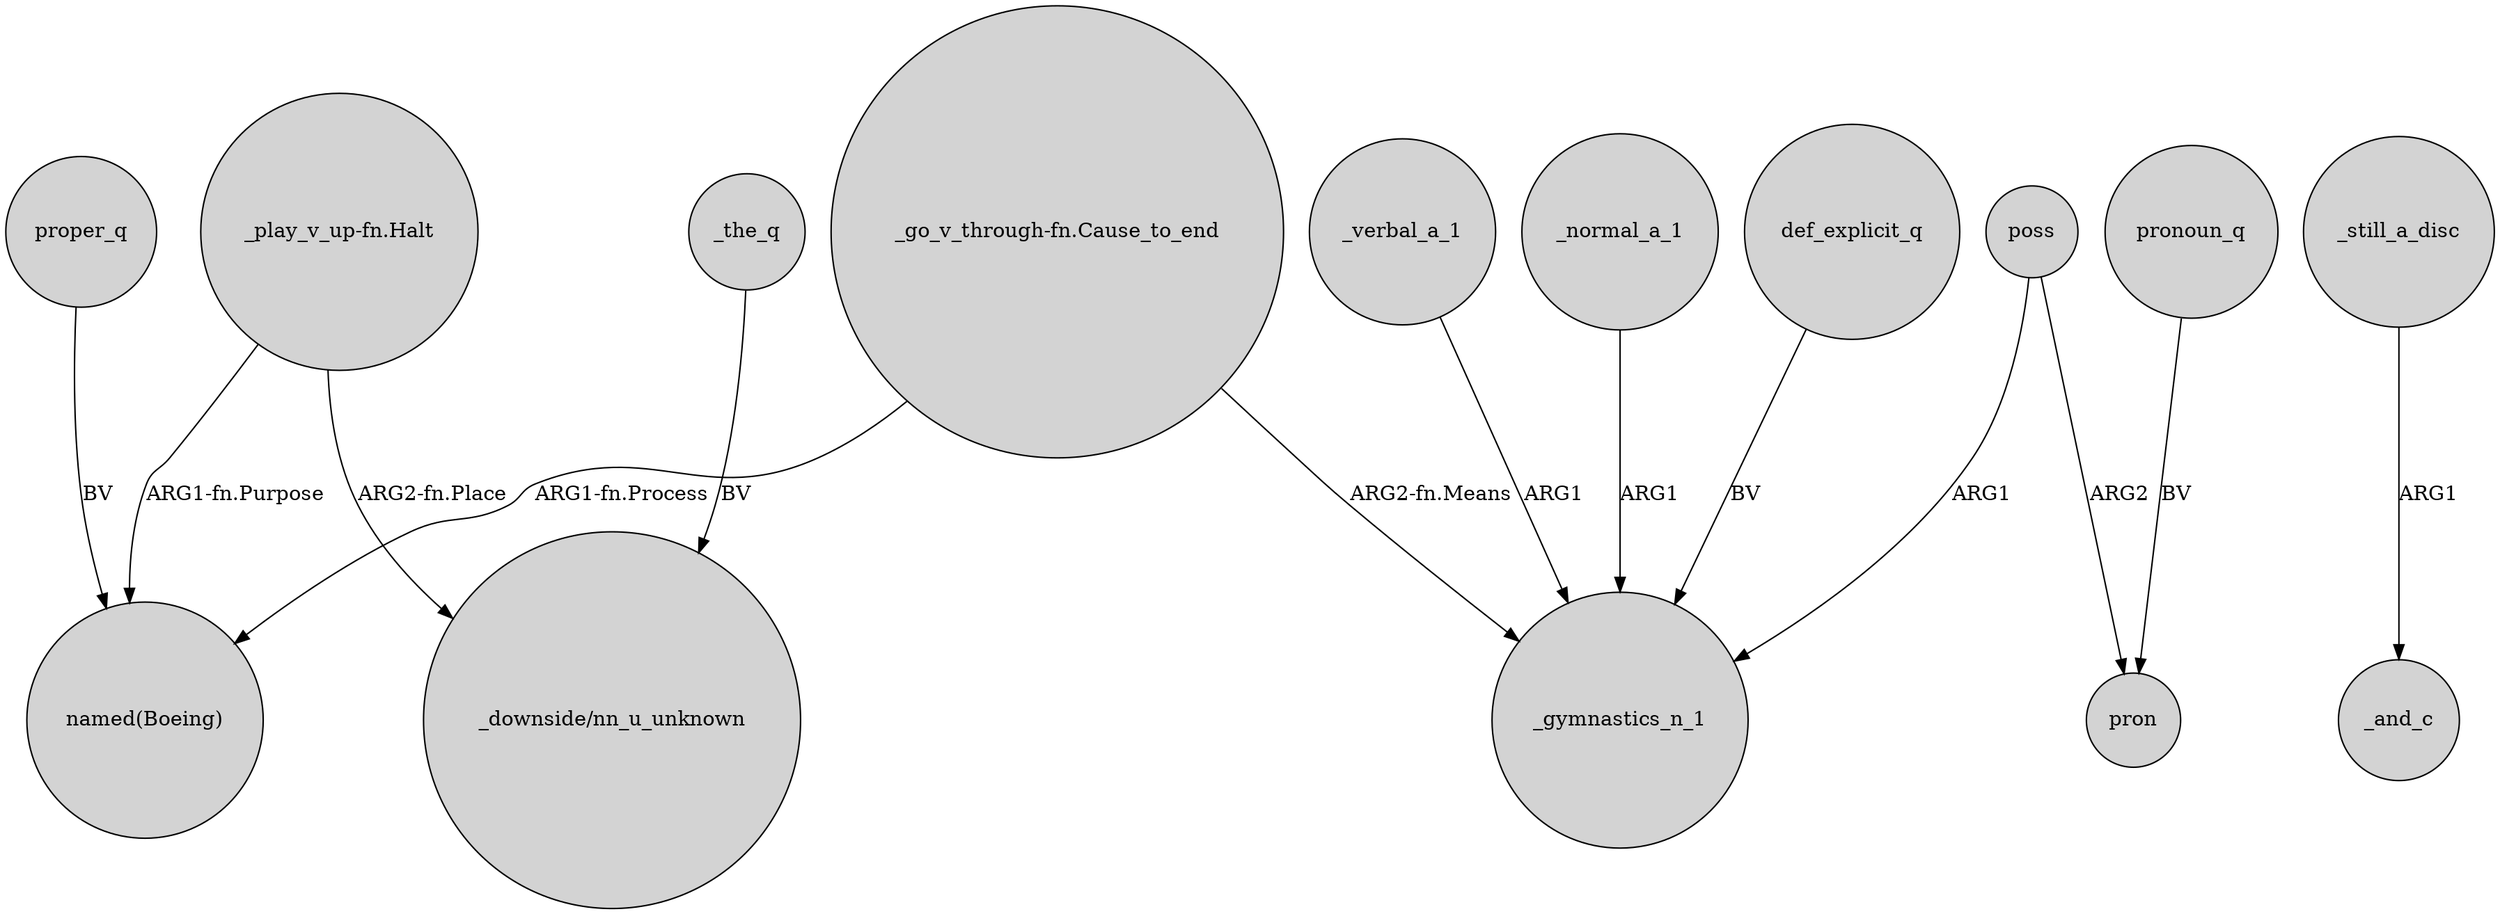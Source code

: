 digraph {
	node [shape=circle style=filled]
	"_go_v_through-fn.Cause_to_end" -> "named(Boeing)" [label="ARG1-fn.Process"]
	"_play_v_up-fn.Halt" -> "_downside/nn_u_unknown" [label="ARG2-fn.Place"]
	_verbal_a_1 -> _gymnastics_n_1 [label=ARG1]
	_the_q -> "_downside/nn_u_unknown" [label=BV]
	_still_a_disc -> _and_c [label=ARG1]
	"_play_v_up-fn.Halt" -> "named(Boeing)" [label="ARG1-fn.Purpose"]
	_normal_a_1 -> _gymnastics_n_1 [label=ARG1]
	pronoun_q -> pron [label=BV]
	proper_q -> "named(Boeing)" [label=BV]
	def_explicit_q -> _gymnastics_n_1 [label=BV]
	poss -> _gymnastics_n_1 [label=ARG1]
	poss -> pron [label=ARG2]
	"_go_v_through-fn.Cause_to_end" -> _gymnastics_n_1 [label="ARG2-fn.Means"]
}
